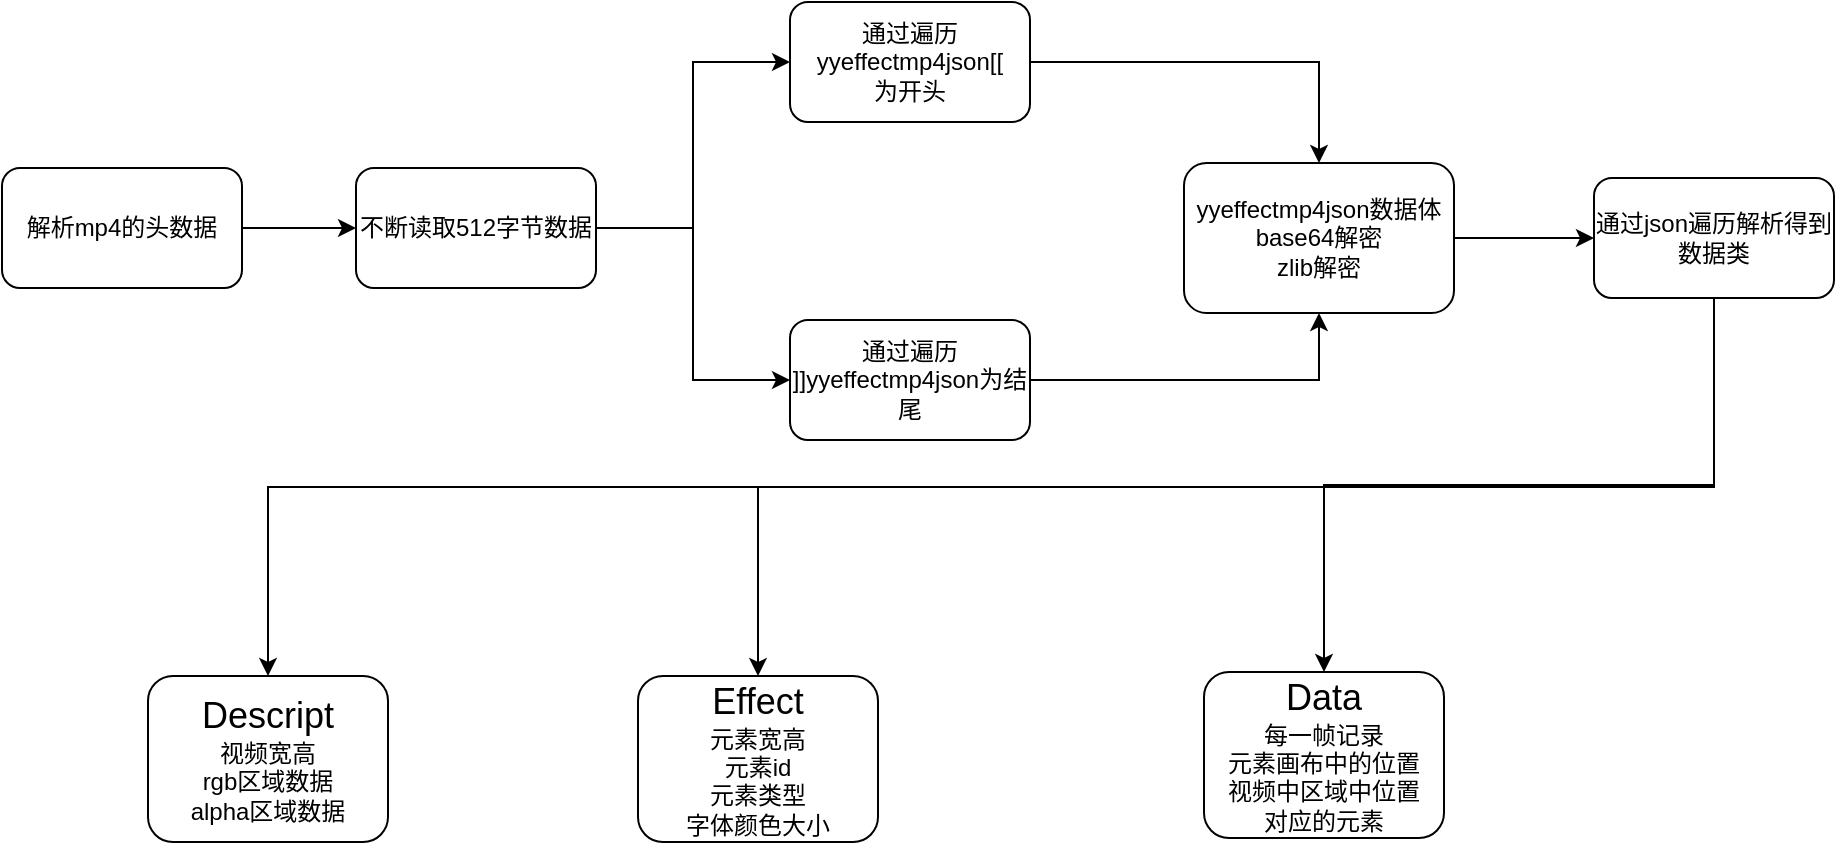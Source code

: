 <mxfile version="18.1.2" type="github" pages="4">
  <diagram id="JA-0cK-SLS5K7fkHWSqH" name="Page-1">
    <mxGraphModel dx="1422" dy="762" grid="0" gridSize="10" guides="1" tooltips="1" connect="1" arrows="1" fold="1" page="1" pageScale="1" pageWidth="1169" pageHeight="827" math="0" shadow="0">
      <root>
        <mxCell id="0" />
        <mxCell id="1" parent="0" />
        <mxCell id="HMpng0yt844E34L1iJV2-3" style="edgeStyle=orthogonalEdgeStyle;rounded=0;orthogonalLoop=1;jettySize=auto;html=1;exitX=1;exitY=0.5;exitDx=0;exitDy=0;" edge="1" parent="1" source="HMpng0yt844E34L1iJV2-1" target="HMpng0yt844E34L1iJV2-2">
          <mxGeometry relative="1" as="geometry" />
        </mxCell>
        <mxCell id="HMpng0yt844E34L1iJV2-1" value="解析mp4的头数据" style="rounded=1;whiteSpace=wrap;html=1;fillColor=default;" vertex="1" parent="1">
          <mxGeometry x="115" y="155" width="120" height="60" as="geometry" />
        </mxCell>
        <mxCell id="HMpng0yt844E34L1iJV2-7" style="edgeStyle=orthogonalEdgeStyle;rounded=0;orthogonalLoop=1;jettySize=auto;html=1;exitX=1;exitY=0.5;exitDx=0;exitDy=0;entryX=0;entryY=0.5;entryDx=0;entryDy=0;" edge="1" parent="1" source="HMpng0yt844E34L1iJV2-2" target="HMpng0yt844E34L1iJV2-4">
          <mxGeometry relative="1" as="geometry" />
        </mxCell>
        <mxCell id="HMpng0yt844E34L1iJV2-8" style="edgeStyle=orthogonalEdgeStyle;rounded=0;orthogonalLoop=1;jettySize=auto;html=1;exitX=1;exitY=0.5;exitDx=0;exitDy=0;entryX=0;entryY=0.5;entryDx=0;entryDy=0;" edge="1" parent="1" source="HMpng0yt844E34L1iJV2-2" target="HMpng0yt844E34L1iJV2-5">
          <mxGeometry relative="1" as="geometry" />
        </mxCell>
        <mxCell id="HMpng0yt844E34L1iJV2-2" value="不断读取512字节数据" style="rounded=1;whiteSpace=wrap;html=1;fillColor=default;" vertex="1" parent="1">
          <mxGeometry x="292" y="155" width="120" height="60" as="geometry" />
        </mxCell>
        <mxCell id="HMpng0yt844E34L1iJV2-10" style="edgeStyle=orthogonalEdgeStyle;rounded=0;orthogonalLoop=1;jettySize=auto;html=1;exitX=1;exitY=0.5;exitDx=0;exitDy=0;" edge="1" parent="1" source="HMpng0yt844E34L1iJV2-4" target="HMpng0yt844E34L1iJV2-9">
          <mxGeometry relative="1" as="geometry" />
        </mxCell>
        <mxCell id="HMpng0yt844E34L1iJV2-4" value="通过遍历&lt;br&gt;yyeffectmp4json[[&lt;br&gt;为开头" style="rounded=1;whiteSpace=wrap;html=1;fillColor=default;" vertex="1" parent="1">
          <mxGeometry x="509" y="72" width="120" height="60" as="geometry" />
        </mxCell>
        <mxCell id="HMpng0yt844E34L1iJV2-11" style="edgeStyle=orthogonalEdgeStyle;rounded=0;orthogonalLoop=1;jettySize=auto;html=1;exitX=1;exitY=0.5;exitDx=0;exitDy=0;entryX=0.5;entryY=1;entryDx=0;entryDy=0;" edge="1" parent="1" source="HMpng0yt844E34L1iJV2-5" target="HMpng0yt844E34L1iJV2-9">
          <mxGeometry relative="1" as="geometry" />
        </mxCell>
        <mxCell id="HMpng0yt844E34L1iJV2-5" value="通过遍历&lt;br&gt;]]yyeffectmp4json为结尾" style="rounded=1;whiteSpace=wrap;html=1;fillColor=default;" vertex="1" parent="1">
          <mxGeometry x="509" y="231" width="120" height="60" as="geometry" />
        </mxCell>
        <mxCell id="HMpng0yt844E34L1iJV2-13" style="edgeStyle=orthogonalEdgeStyle;rounded=0;orthogonalLoop=1;jettySize=auto;html=1;exitX=1;exitY=0.5;exitDx=0;exitDy=0;" edge="1" parent="1" source="HMpng0yt844E34L1iJV2-9" target="HMpng0yt844E34L1iJV2-12">
          <mxGeometry relative="1" as="geometry" />
        </mxCell>
        <mxCell id="HMpng0yt844E34L1iJV2-9" value="yyeffectmp4json数据体&lt;br&gt;base64解密&lt;br&gt;zlib解密" style="rounded=1;whiteSpace=wrap;html=1;fillColor=default;" vertex="1" parent="1">
          <mxGeometry x="706" y="152.5" width="135" height="75" as="geometry" />
        </mxCell>
        <mxCell id="HMpng0yt844E34L1iJV2-17" style="edgeStyle=orthogonalEdgeStyle;rounded=0;orthogonalLoop=1;jettySize=auto;html=1;exitX=0.5;exitY=1;exitDx=0;exitDy=0;fontSize=18;" edge="1" parent="1" source="HMpng0yt844E34L1iJV2-12" target="HMpng0yt844E34L1iJV2-14">
          <mxGeometry relative="1" as="geometry" />
        </mxCell>
        <mxCell id="HMpng0yt844E34L1iJV2-18" style="edgeStyle=orthogonalEdgeStyle;rounded=0;orthogonalLoop=1;jettySize=auto;html=1;exitX=0.5;exitY=1;exitDx=0;exitDy=0;fontSize=18;" edge="1" parent="1" source="HMpng0yt844E34L1iJV2-12" target="HMpng0yt844E34L1iJV2-15">
          <mxGeometry relative="1" as="geometry" />
        </mxCell>
        <mxCell id="HMpng0yt844E34L1iJV2-19" style="edgeStyle=orthogonalEdgeStyle;rounded=0;orthogonalLoop=1;jettySize=auto;html=1;exitX=0.5;exitY=1;exitDx=0;exitDy=0;fontSize=18;" edge="1" parent="1" source="HMpng0yt844E34L1iJV2-12" target="HMpng0yt844E34L1iJV2-16">
          <mxGeometry relative="1" as="geometry" />
        </mxCell>
        <mxCell id="HMpng0yt844E34L1iJV2-12" value="通过json遍历解析得到数据类" style="rounded=1;whiteSpace=wrap;html=1;fillColor=default;" vertex="1" parent="1">
          <mxGeometry x="911" y="160" width="120" height="60" as="geometry" />
        </mxCell>
        <mxCell id="HMpng0yt844E34L1iJV2-14" value="&lt;font style=&quot;font-size: 18px;&quot;&gt;Descript&lt;/font&gt;&lt;br&gt;视频宽高&lt;br&gt;rgb区域数据&lt;br&gt;alpha区域数据" style="rounded=1;whiteSpace=wrap;html=1;fillColor=default;" vertex="1" parent="1">
          <mxGeometry x="188" y="409" width="120" height="83" as="geometry" />
        </mxCell>
        <mxCell id="HMpng0yt844E34L1iJV2-15" value="&lt;font style=&quot;font-size: 18px;&quot;&gt;Effect&lt;/font&gt;&lt;br&gt;元素宽高&lt;br&gt;元素id&lt;br&gt;元素类型&lt;br&gt;字体颜色大小" style="rounded=1;whiteSpace=wrap;html=1;fillColor=default;" vertex="1" parent="1">
          <mxGeometry x="433" y="409" width="120" height="83" as="geometry" />
        </mxCell>
        <mxCell id="HMpng0yt844E34L1iJV2-16" value="&lt;font style=&quot;font-size: 18px;&quot;&gt;Data&lt;/font&gt;&lt;br&gt;每一帧记录&lt;br&gt;元素画布中的位置&lt;br&gt;视频中区域中位置&lt;br&gt;对应的元素" style="rounded=1;whiteSpace=wrap;html=1;fillColor=default;" vertex="1" parent="1">
          <mxGeometry x="716" y="407" width="120" height="83" as="geometry" />
        </mxCell>
      </root>
    </mxGraphModel>
  </diagram>
  <diagram id="l55byBFGaEN4o21e4-o3" name="Page-2">
    <mxGraphModel dx="1422" dy="762" grid="0" gridSize="10" guides="1" tooltips="1" connect="1" arrows="1" fold="1" page="1" pageScale="1" pageWidth="1169" pageHeight="827" math="0" shadow="0">
      <root>
        <mxCell id="0" />
        <mxCell id="1" parent="0" />
        <mxCell id="KMhjiDYniRm0YyHwKqhk-8" style="edgeStyle=orthogonalEdgeStyle;rounded=0;orthogonalLoop=1;jettySize=auto;html=1;exitX=1;exitY=0.75;exitDx=0;exitDy=0;entryX=0;entryY=0.75;entryDx=0;entryDy=0;fontSize=12;" edge="1" parent="1" source="KMhjiDYniRm0YyHwKqhk-1" target="KMhjiDYniRm0YyHwKqhk-3">
          <mxGeometry relative="1" as="geometry" />
        </mxCell>
        <mxCell id="KMhjiDYniRm0YyHwKqhk-13" style="edgeStyle=orthogonalEdgeStyle;rounded=0;orthogonalLoop=1;jettySize=auto;html=1;exitX=0.5;exitY=1;exitDx=0;exitDy=0;fontSize=12;" edge="1" parent="1" source="KMhjiDYniRm0YyHwKqhk-1" target="KMhjiDYniRm0YyHwKqhk-11">
          <mxGeometry relative="1" as="geometry" />
        </mxCell>
        <mxCell id="KMhjiDYniRm0YyHwKqhk-14" style="edgeStyle=orthogonalEdgeStyle;rounded=0;orthogonalLoop=1;jettySize=auto;html=1;exitX=0.5;exitY=1;exitDx=0;exitDy=0;fontSize=12;" edge="1" parent="1" source="KMhjiDYniRm0YyHwKqhk-1" target="KMhjiDYniRm0YyHwKqhk-12">
          <mxGeometry relative="1" as="geometry" />
        </mxCell>
        <mxCell id="KMhjiDYniRm0YyHwKqhk-1" value="EvaHardDecoder&lt;br&gt;硬解控制器" style="rounded=1;whiteSpace=wrap;html=1;fontSize=18;fillColor=default;" vertex="1" parent="1">
          <mxGeometry x="305" y="297" width="175" height="117" as="geometry" />
        </mxCell>
        <mxCell id="KMhjiDYniRm0YyHwKqhk-4" style="edgeStyle=orthogonalEdgeStyle;rounded=0;orthogonalLoop=1;jettySize=auto;html=1;exitX=0.5;exitY=1;exitDx=0;exitDy=0;fontSize=12;" edge="1" parent="1" source="KMhjiDYniRm0YyHwKqhk-2" target="KMhjiDYniRm0YyHwKqhk-1">
          <mxGeometry relative="1" as="geometry" />
        </mxCell>
        <mxCell id="KMhjiDYniRm0YyHwKqhk-5" style="edgeStyle=orthogonalEdgeStyle;rounded=0;orthogonalLoop=1;jettySize=auto;html=1;exitX=0.5;exitY=1;exitDx=0;exitDy=0;fontSize=12;" edge="1" parent="1" source="KMhjiDYniRm0YyHwKqhk-2" target="KMhjiDYniRm0YyHwKqhk-3">
          <mxGeometry relative="1" as="geometry" />
        </mxCell>
        <mxCell id="KMhjiDYniRm0YyHwKqhk-2" value="EvaAnimPlayer&lt;br&gt;动画播放器" style="rounded=1;whiteSpace=wrap;html=1;fontSize=18;fillColor=default;" vertex="1" parent="1">
          <mxGeometry x="480" y="74" width="175" height="117" as="geometry" />
        </mxCell>
        <mxCell id="KMhjiDYniRm0YyHwKqhk-7" style="edgeStyle=orthogonalEdgeStyle;rounded=0;orthogonalLoop=1;jettySize=auto;html=1;exitX=0;exitY=0.25;exitDx=0;exitDy=0;entryX=1;entryY=0.25;entryDx=0;entryDy=0;fontSize=12;" edge="1" parent="1" source="KMhjiDYniRm0YyHwKqhk-3" target="KMhjiDYniRm0YyHwKqhk-1">
          <mxGeometry relative="1" as="geometry" />
        </mxCell>
        <mxCell id="KMhjiDYniRm0YyHwKqhk-3" value="EvaAnimView&lt;br&gt;动画播放控件" style="rounded=1;whiteSpace=wrap;html=1;fontSize=18;fillColor=default;" vertex="1" parent="1">
          <mxGeometry x="655" y="297" width="175" height="117" as="geometry" />
        </mxCell>
        <mxCell id="KMhjiDYniRm0YyHwKqhk-9" value="传输生命周期和surfaceView" style="text;html=1;strokeColor=none;fillColor=none;align=center;verticalAlign=middle;whiteSpace=wrap;rounded=0;fontSize=12;" vertex="1" parent="1">
          <mxGeometry x="503" y="290" width="109" height="30" as="geometry" />
        </mxCell>
        <mxCell id="KMhjiDYniRm0YyHwKqhk-10" value="解析数据并进行渲染画面" style="text;html=1;strokeColor=none;fillColor=none;align=center;verticalAlign=middle;whiteSpace=wrap;rounded=0;fontSize=12;" vertex="1" parent="1">
          <mxGeometry x="511.5" y="395" width="92" height="30" as="geometry" />
        </mxCell>
        <mxCell id="KMhjiDYniRm0YyHwKqhk-20" style="edgeStyle=orthogonalEdgeStyle;rounded=0;orthogonalLoop=1;jettySize=auto;html=1;exitX=0.5;exitY=1;exitDx=0;exitDy=0;fontSize=14;" edge="1" parent="1" source="KMhjiDYniRm0YyHwKqhk-11" target="KMhjiDYniRm0YyHwKqhk-19">
          <mxGeometry relative="1" as="geometry" />
        </mxCell>
        <mxCell id="gxpRIGVhCJFvG0kcbGd9-1" style="edgeStyle=orthogonalEdgeStyle;rounded=0;orthogonalLoop=1;jettySize=auto;html=1;exitX=0.5;exitY=1;exitDx=0;exitDy=0;fontSize=14;" edge="1" parent="1" source="KMhjiDYniRm0YyHwKqhk-11" target="hPQubh_bo0eel5FMGc-G-2">
          <mxGeometry relative="1" as="geometry" />
        </mxCell>
        <mxCell id="KMhjiDYniRm0YyHwKqhk-11" value="DecodeThread&lt;br&gt;MP4解码" style="rounded=1;whiteSpace=wrap;html=1;fontSize=18;fillColor=default;" vertex="1" parent="1">
          <mxGeometry x="88" y="505" width="175" height="117" as="geometry" />
        </mxCell>
        <mxCell id="KMhjiDYniRm0YyHwKqhk-17" style="edgeStyle=orthogonalEdgeStyle;rounded=0;orthogonalLoop=1;jettySize=auto;html=1;exitX=1;exitY=0.5;exitDx=0;exitDy=0;fontSize=12;" edge="1" parent="1" source="KMhjiDYniRm0YyHwKqhk-12" target="KMhjiDYniRm0YyHwKqhk-15">
          <mxGeometry relative="1" as="geometry" />
        </mxCell>
        <mxCell id="KMhjiDYniRm0YyHwKqhk-18" style="edgeStyle=orthogonalEdgeStyle;rounded=0;orthogonalLoop=1;jettySize=auto;html=1;exitX=1;exitY=0.5;exitDx=0;exitDy=0;fontSize=12;" edge="1" parent="1" source="KMhjiDYniRm0YyHwKqhk-12" target="KMhjiDYniRm0YyHwKqhk-16">
          <mxGeometry relative="1" as="geometry" />
        </mxCell>
        <mxCell id="KMhjiDYniRm0YyHwKqhk-12" value="RenderThread&lt;br&gt;MP4渲染" style="rounded=1;whiteSpace=wrap;html=1;fontSize=18;fillColor=default;" vertex="1" parent="1">
          <mxGeometry x="357" y="505" width="175" height="117" as="geometry" />
        </mxCell>
        <mxCell id="KMhjiDYniRm0YyHwKqhk-22" style="edgeStyle=orthogonalEdgeStyle;rounded=0;orthogonalLoop=1;jettySize=auto;html=1;exitX=1;exitY=0.5;exitDx=0;exitDy=0;entryX=0;entryY=0.5;entryDx=0;entryDy=0;fontSize=14;" edge="1" parent="1" source="KMhjiDYniRm0YyHwKqhk-15" target="KMhjiDYniRm0YyHwKqhk-21">
          <mxGeometry relative="1" as="geometry" />
        </mxCell>
        <mxCell id="KMhjiDYniRm0YyHwKqhk-15" value="rendercontroller&lt;br&gt;MP4渲染器" style="rounded=1;whiteSpace=wrap;html=1;fontSize=18;fillColor=default;" vertex="1" parent="1">
          <mxGeometry x="691" y="474" width="185" height="59" as="geometry" />
        </mxCell>
        <mxCell id="KMhjiDYniRm0YyHwKqhk-23" style="edgeStyle=orthogonalEdgeStyle;rounded=0;orthogonalLoop=1;jettySize=auto;html=1;exitX=1;exitY=0.5;exitDx=0;exitDy=0;entryX=0;entryY=0.5;entryDx=0;entryDy=0;fontSize=14;" edge="1" parent="1" source="KMhjiDYniRm0YyHwKqhk-16" target="KMhjiDYniRm0YyHwKqhk-21">
          <mxGeometry relative="1" as="geometry" />
        </mxCell>
        <mxCell id="KMhjiDYniRm0YyHwKqhk-16" value="evarmixcontroller&lt;br&gt;元素渲染器" style="rounded=1;whiteSpace=wrap;html=1;fontSize=18;fillColor=default;" vertex="1" parent="1">
          <mxGeometry x="691" y="601" width="185" height="59" as="geometry" />
        </mxCell>
        <mxCell id="KMhjiDYniRm0YyHwKqhk-19" value="Android&lt;br&gt;MediaCodec&lt;br&gt;媒体渲染器&lt;br&gt;&lt;font style=&quot;font-size: 14px;&quot;&gt;进行生产者队列解析&lt;/font&gt;" style="rounded=1;whiteSpace=wrap;html=1;fontSize=18;fillColor=default;" vertex="1" parent="1">
          <mxGeometry x="88" y="683" width="175" height="117" as="geometry" />
        </mxCell>
        <mxCell id="KMhjiDYniRm0YyHwKqhk-21" value="合成元素MP4渲染" style="rounded=1;whiteSpace=wrap;html=1;fontSize=14;fillColor=default;" vertex="1" parent="1">
          <mxGeometry x="973" y="533" width="120" height="60" as="geometry" />
        </mxCell>
        <mxCell id="hPQubh_bo0eel5FMGc-G-2" value="EvaMixAnimPlugin&lt;br&gt;元素管理插件" style="rounded=1;whiteSpace=wrap;html=1;fontSize=18;fillColor=default;" vertex="1" parent="1">
          <mxGeometry x="349" y="683" width="175" height="117" as="geometry" />
        </mxCell>
      </root>
    </mxGraphModel>
  </diagram>
  <diagram id="GVyy-uEB3V-bV0kgndLN" name="Page-3">
    <mxGraphModel dx="1422" dy="762" grid="0" gridSize="10" guides="1" tooltips="1" connect="1" arrows="1" fold="1" page="1" pageScale="1" pageWidth="1169" pageHeight="827" math="0" shadow="0">
      <root>
        <mxCell id="0" />
        <mxCell id="1" parent="0" />
        <mxCell id="5WXBGpSo9utf3ey5R3eQ-7" style="edgeStyle=orthogonalEdgeStyle;rounded=0;orthogonalLoop=1;jettySize=auto;html=1;exitX=1;exitY=0.5;exitDx=0;exitDy=0;entryX=0;entryY=0.5;entryDx=0;entryDy=0;fontSize=14;" edge="1" parent="1" source="5WXBGpSo9utf3ey5R3eQ-1" target="5WXBGpSo9utf3ey5R3eQ-2">
          <mxGeometry relative="1" as="geometry" />
        </mxCell>
        <mxCell id="5WXBGpSo9utf3ey5R3eQ-9" style="edgeStyle=orthogonalEdgeStyle;rounded=0;orthogonalLoop=1;jettySize=auto;html=1;exitX=1;exitY=0.5;exitDx=0;exitDy=0;entryX=0;entryY=0.5;entryDx=0;entryDy=0;fontSize=14;" edge="1" parent="1" source="5WXBGpSo9utf3ey5R3eQ-1" target="5WXBGpSo9utf3ey5R3eQ-4">
          <mxGeometry relative="1" as="geometry" />
        </mxCell>
        <mxCell id="5WXBGpSo9utf3ey5R3eQ-10" style="edgeStyle=orthogonalEdgeStyle;rounded=0;orthogonalLoop=1;jettySize=auto;html=1;exitX=1;exitY=0.5;exitDx=0;exitDy=0;entryX=0;entryY=0.5;entryDx=0;entryDy=0;fontSize=14;" edge="1" parent="1" source="5WXBGpSo9utf3ey5R3eQ-1" target="5WXBGpSo9utf3ey5R3eQ-5">
          <mxGeometry relative="1" as="geometry" />
        </mxCell>
        <mxCell id="5WXBGpSo9utf3ey5R3eQ-11" style="edgeStyle=orthogonalEdgeStyle;rounded=0;orthogonalLoop=1;jettySize=auto;html=1;exitX=1;exitY=0.5;exitDx=0;exitDy=0;entryX=0;entryY=0.5;entryDx=0;entryDy=0;fontSize=14;" edge="1" parent="1" source="5WXBGpSo9utf3ey5R3eQ-1" target="5WXBGpSo9utf3ey5R3eQ-6">
          <mxGeometry relative="1" as="geometry" />
        </mxCell>
        <mxCell id="OkzkY5j7qnJmPeyIkz-I-10" style="edgeStyle=orthogonalEdgeStyle;rounded=0;orthogonalLoop=1;jettySize=auto;html=1;exitX=1;exitY=0.5;exitDx=0;exitDy=0;entryX=0;entryY=0.5;entryDx=0;entryDy=0;fontSize=14;" edge="1" parent="1" source="5WXBGpSo9utf3ey5R3eQ-1" target="5WXBGpSo9utf3ey5R3eQ-3">
          <mxGeometry relative="1" as="geometry" />
        </mxCell>
        <mxCell id="5WXBGpSo9utf3ey5R3eQ-1" value="EvaMixAnimPlugin&lt;br&gt;元素管理" style="rounded=1;whiteSpace=wrap;html=1;fontSize=14;fillColor=default;" vertex="1" parent="1">
          <mxGeometry x="98" y="224" width="120" height="60" as="geometry" />
        </mxCell>
        <mxCell id="OkzkY5j7qnJmPeyIkz-I-2" style="edgeStyle=orthogonalEdgeStyle;rounded=0;orthogonalLoop=1;jettySize=auto;html=1;exitX=1;exitY=0.5;exitDx=0;exitDy=0;entryX=0;entryY=0.5;entryDx=0;entryDy=0;fontSize=14;" edge="1" parent="1" source="5WXBGpSo9utf3ey5R3eQ-2" target="OkzkY5j7qnJmPeyIkz-I-1">
          <mxGeometry relative="1" as="geometry" />
        </mxCell>
        <mxCell id="5WXBGpSo9utf3ey5R3eQ-2" value="parseSrc&lt;br&gt;解析元素的数据" style="rounded=1;whiteSpace=wrap;html=1;fontSize=14;fillColor=default;" vertex="1" parent="1">
          <mxGeometry x="387" y="39" width="120" height="60" as="geometry" />
        </mxCell>
        <mxCell id="OkzkY5j7qnJmPeyIkz-I-3" style="edgeStyle=orthogonalEdgeStyle;rounded=0;orthogonalLoop=1;jettySize=auto;html=1;exitX=1;exitY=0.5;exitDx=0;exitDy=0;fontSize=14;" edge="1" parent="1" source="5WXBGpSo9utf3ey5R3eQ-3" target="OkzkY5j7qnJmPeyIkz-I-1">
          <mxGeometry relative="1" as="geometry" />
        </mxCell>
        <mxCell id="5WXBGpSo9utf3ey5R3eQ-3" value="parseFrame&lt;br&gt;解析帧的元素数据" style="rounded=1;whiteSpace=wrap;html=1;fontSize=14;fillColor=default;" vertex="1" parent="1">
          <mxGeometry x="387" y="158" width="120" height="60" as="geometry" />
        </mxCell>
        <mxCell id="OkzkY5j7qnJmPeyIkz-I-5" style="edgeStyle=orthogonalEdgeStyle;rounded=0;orthogonalLoop=1;jettySize=auto;html=1;exitX=1;exitY=0.5;exitDx=0;exitDy=0;entryX=0;entryY=0.5;entryDx=0;entryDy=0;fontSize=14;" edge="1" parent="1" source="5WXBGpSo9utf3ey5R3eQ-4" target="OkzkY5j7qnJmPeyIkz-I-1">
          <mxGeometry relative="1" as="geometry" />
        </mxCell>
        <mxCell id="5WXBGpSo9utf3ey5R3eQ-4" value="parseFrame&lt;br&gt;读取元素图片" style="rounded=1;whiteSpace=wrap;html=1;fontSize=14;fillColor=default;" vertex="1" parent="1">
          <mxGeometry x="387" y="277" width="120" height="60" as="geometry" />
        </mxCell>
        <mxCell id="OkzkY5j7qnJmPeyIkz-I-6" style="edgeStyle=orthogonalEdgeStyle;rounded=0;orthogonalLoop=1;jettySize=auto;html=1;exitX=1;exitY=0.5;exitDx=0;exitDy=0;entryX=0;entryY=0.5;entryDx=0;entryDy=0;fontSize=14;" edge="1" parent="1" source="5WXBGpSo9utf3ey5R3eQ-5" target="OkzkY5j7qnJmPeyIkz-I-1">
          <mxGeometry relative="1" as="geometry" />
        </mxCell>
        <mxCell id="5WXBGpSo9utf3ey5R3eQ-5" value="createTxtBitmap&lt;br&gt;生成文字图片" style="rounded=1;whiteSpace=wrap;html=1;fontSize=14;fillColor=default;" vertex="1" parent="1">
          <mxGeometry x="387" y="380" width="120" height="60" as="geometry" />
        </mxCell>
        <mxCell id="OkzkY5j7qnJmPeyIkz-I-8" style="edgeStyle=orthogonalEdgeStyle;rounded=0;orthogonalLoop=1;jettySize=auto;html=1;exitX=1;exitY=0.5;exitDx=0;exitDy=0;entryX=0;entryY=0.5;entryDx=0;entryDy=0;fontSize=14;" edge="1" parent="1" source="5WXBGpSo9utf3ey5R3eQ-6" target="OkzkY5j7qnJmPeyIkz-I-1">
          <mxGeometry relative="1" as="geometry" />
        </mxCell>
        <mxCell id="5WXBGpSo9utf3ey5R3eQ-6" value="检查元素有效性&lt;br&gt;（4通道图片）" style="rounded=1;whiteSpace=wrap;html=1;fontSize=14;fillColor=default;" vertex="1" parent="1">
          <mxGeometry x="385" y="491" width="120" height="60" as="geometry" />
        </mxCell>
        <mxCell id="OkzkY5j7qnJmPeyIkz-I-1" value="mixrender&lt;br&gt;元素渲染" style="rounded=1;whiteSpace=wrap;html=1;fontSize=14;fillColor=default;" vertex="1" parent="1">
          <mxGeometry x="712" y="201" width="120" height="60" as="geometry" />
        </mxCell>
      </root>
    </mxGraphModel>
  </diagram>
  <diagram id="9BNEeskC9LEKOzZ1Cuh_" name="Page-4">
    <mxGraphModel dx="1422" dy="762" grid="0" gridSize="10" guides="1" tooltips="1" connect="1" arrows="1" fold="1" page="1" pageScale="1" pageWidth="1169" pageHeight="827" math="0" shadow="0">
      <root>
        <mxCell id="0" />
        <mxCell id="1" parent="0" />
        <mxCell id="jQiSrqEM7NYahTt3vIF0-4" style="edgeStyle=orthogonalEdgeStyle;rounded=0;orthogonalLoop=1;jettySize=auto;html=1;exitX=1;exitY=0.5;exitDx=0;exitDy=0;fontSize=14;" edge="1" parent="1" source="jQiSrqEM7NYahTt3vIF0-1" target="jQiSrqEM7NYahTt3vIF0-3">
          <mxGeometry relative="1" as="geometry" />
        </mxCell>
        <mxCell id="jQiSrqEM7NYahTt3vIF0-10" style="edgeStyle=orthogonalEdgeStyle;rounded=0;orthogonalLoop=1;jettySize=auto;html=1;exitX=0.5;exitY=1;exitDx=0;exitDy=0;fontSize=14;" edge="1" parent="1" source="jQiSrqEM7NYahTt3vIF0-1" target="jQiSrqEM7NYahTt3vIF0-2">
          <mxGeometry relative="1" as="geometry" />
        </mxCell>
        <mxCell id="jQiSrqEM7NYahTt3vIF0-1" value="render.cpp&lt;br&gt;透明mp4绘制" style="rounded=1;whiteSpace=wrap;html=1;fontSize=14;fillColor=default;" vertex="1" parent="1">
          <mxGeometry x="283" y="204" width="120" height="60" as="geometry" />
        </mxCell>
        <mxCell id="jQiSrqEM7NYahTt3vIF0-12" style="edgeStyle=orthogonalEdgeStyle;rounded=0;orthogonalLoop=1;jettySize=auto;html=1;exitX=1;exitY=0.5;exitDx=0;exitDy=0;fontSize=14;" edge="1" parent="1" source="jQiSrqEM7NYahTt3vIF0-2" target="jQiSrqEM7NYahTt3vIF0-11">
          <mxGeometry relative="1" as="geometry" />
        </mxCell>
        <mxCell id="jQiSrqEM7NYahTt3vIF0-15" style="edgeStyle=orthogonalEdgeStyle;rounded=0;orthogonalLoop=1;jettySize=auto;html=1;exitX=0.5;exitY=1;exitDx=0;exitDy=0;fontSize=14;" edge="1" parent="1" source="jQiSrqEM7NYahTt3vIF0-2" target="jQiSrqEM7NYahTt3vIF0-14">
          <mxGeometry relative="1" as="geometry" />
        </mxCell>
        <mxCell id="jQiSrqEM7NYahTt3vIF0-2" value="mixrender.cpp&lt;br&gt;元素遮罩" style="rounded=1;whiteSpace=wrap;html=1;fontSize=14;fillColor=default;" vertex="1" parent="1">
          <mxGeometry x="283" y="332" width="120" height="60" as="geometry" />
        </mxCell>
        <mxCell id="jQiSrqEM7NYahTt3vIF0-6" style="edgeStyle=orthogonalEdgeStyle;rounded=0;orthogonalLoop=1;jettySize=auto;html=1;exitX=1;exitY=0.5;exitDx=0;exitDy=0;fontSize=14;" edge="1" parent="1" source="jQiSrqEM7NYahTt3vIF0-3" target="jQiSrqEM7NYahTt3vIF0-5">
          <mxGeometry relative="1" as="geometry" />
        </mxCell>
        <mxCell id="jQiSrqEM7NYahTt3vIF0-3" value="计算mp4纹理顶点位置&lt;br&gt;归一化rgbFrame顶点&lt;br&gt;归一化alphaFrame顶点" style="rounded=1;whiteSpace=wrap;html=1;fontSize=14;fillColor=default;" vertex="1" parent="1">
          <mxGeometry x="517" y="204" width="156" height="60" as="geometry" />
        </mxCell>
        <mxCell id="jQiSrqEM7NYahTt3vIF0-5" value="读取顶点&lt;br&gt;rgb纹理&lt;br&gt;alpha.r纹理&lt;br&gt;进行渲染" style="rounded=1;whiteSpace=wrap;html=1;fontSize=14;fillColor=default;" vertex="1" parent="1">
          <mxGeometry x="770" y="191.5" width="120" height="85" as="geometry" />
        </mxCell>
        <mxCell id="jQiSrqEM7NYahTt3vIF0-11" value="元素贴图&lt;br&gt;蒙版区域合成&lt;br&gt;字体显示" style="rounded=1;whiteSpace=wrap;html=1;fontSize=14;fillColor=default;" vertex="1" parent="1">
          <mxGeometry x="520" y="332" width="120" height="60" as="geometry" />
        </mxCell>
        <mxCell id="jQiSrqEM7NYahTt3vIF0-14" value="swapBuffers&lt;br&gt;交互前后纹理" style="rounded=1;whiteSpace=wrap;html=1;fontSize=14;fillColor=default;" vertex="1" parent="1">
          <mxGeometry x="283" y="460" width="120" height="60" as="geometry" />
        </mxCell>
        <mxCell id="jQiSrqEM7NYahTt3vIF0-17" style="edgeStyle=orthogonalEdgeStyle;rounded=0;orthogonalLoop=1;jettySize=auto;html=1;exitX=0.5;exitY=1;exitDx=0;exitDy=0;fontSize=14;" edge="1" parent="1" source="jQiSrqEM7NYahTt3vIF0-16" target="jQiSrqEM7NYahTt3vIF0-1">
          <mxGeometry relative="1" as="geometry" />
        </mxCell>
        <mxCell id="jQiSrqEM7NYahTt3vIF0-16" value="RenderThread&lt;br&gt;线程绘制" style="rounded=1;whiteSpace=wrap;html=1;fontSize=14;fillColor=default;" vertex="1" parent="1">
          <mxGeometry x="283" y="87" width="120" height="60" as="geometry" />
        </mxCell>
      </root>
    </mxGraphModel>
  </diagram>
</mxfile>
